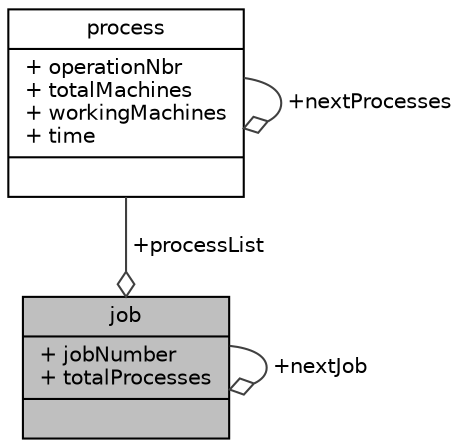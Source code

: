digraph "job"
{
 // LATEX_PDF_SIZE
  edge [fontname="Helvetica",fontsize="10",labelfontname="Helvetica",labelfontsize="10"];
  node [fontname="Helvetica",fontsize="10",shape=record];
  Node1 [label="{job\n|+ jobNumber\l+ totalProcesses\l|}",height=0.2,width=0.4,color="black", fillcolor="grey75", style="filled", fontcolor="black",tooltip=" "];
  Node1 -> Node1 [color="grey25",fontsize="10",style="solid",label=" +nextJob" ,arrowhead="odiamond",fontname="Helvetica"];
  Node2 -> Node1 [color="grey25",fontsize="10",style="solid",label=" +processList" ,arrowhead="odiamond",fontname="Helvetica"];
  Node2 [label="{process\n|+ operationNbr\l+ totalMachines\l+ workingMachines\l+ time\l|}",height=0.2,width=0.4,color="black", fillcolor="white", style="filled",URL="$structprocess.html",tooltip=" "];
  Node2 -> Node2 [color="grey25",fontsize="10",style="solid",label=" +nextProcesses" ,arrowhead="odiamond",fontname="Helvetica"];
}

